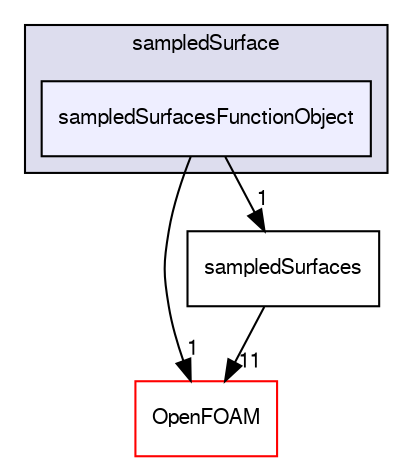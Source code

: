 digraph "src/sampling/sampledSurface/sampledSurfacesFunctionObject" {
  bgcolor=transparent;
  compound=true
  node [ fontsize="10", fontname="FreeSans"];
  edge [ labelfontsize="10", labelfontname="FreeSans"];
  subgraph clusterdir_daf57321dd7c30092fd489dbb1aa8219 {
    graph [ bgcolor="#ddddee", pencolor="black", label="sampledSurface" fontname="FreeSans", fontsize="10", URL="dir_daf57321dd7c30092fd489dbb1aa8219.html"]
  dir_75401f4662ce433a0ff9047c5bcb3806 [shape=box, label="sampledSurfacesFunctionObject", style="filled", fillcolor="#eeeeff", pencolor="black", URL="dir_75401f4662ce433a0ff9047c5bcb3806.html"];
  }
  dir_c5473ff19b20e6ec4dfe5c310b3778a8 [shape=box label="OpenFOAM" color="red" URL="dir_c5473ff19b20e6ec4dfe5c310b3778a8.html"];
  dir_37803c57541176f2673a34fe9af900c6 [shape=box label="sampledSurfaces" URL="dir_37803c57541176f2673a34fe9af900c6.html"];
  dir_75401f4662ce433a0ff9047c5bcb3806->dir_c5473ff19b20e6ec4dfe5c310b3778a8 [headlabel="1", labeldistance=1.5 headhref="dir_002456_001706.html"];
  dir_75401f4662ce433a0ff9047c5bcb3806->dir_37803c57541176f2673a34fe9af900c6 [headlabel="1", labeldistance=1.5 headhref="dir_002456_002455.html"];
  dir_37803c57541176f2673a34fe9af900c6->dir_c5473ff19b20e6ec4dfe5c310b3778a8 [headlabel="11", labeldistance=1.5 headhref="dir_002455_001706.html"];
}
